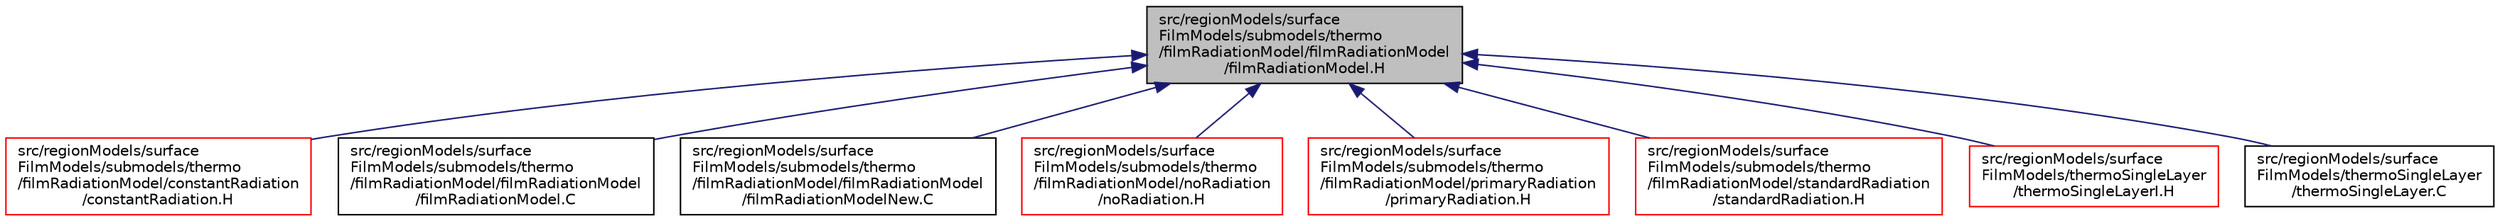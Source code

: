 digraph "src/regionModels/surfaceFilmModels/submodels/thermo/filmRadiationModel/filmRadiationModel/filmRadiationModel.H"
{
  bgcolor="transparent";
  edge [fontname="Helvetica",fontsize="10",labelfontname="Helvetica",labelfontsize="10"];
  node [fontname="Helvetica",fontsize="10",shape=record];
  Node348 [label="src/regionModels/surface\lFilmModels/submodels/thermo\l/filmRadiationModel/filmRadiationModel\l/filmRadiationModel.H",height=0.2,width=0.4,color="black", fillcolor="grey75", style="filled", fontcolor="black"];
  Node348 -> Node349 [dir="back",color="midnightblue",fontsize="10",style="solid",fontname="Helvetica"];
  Node349 [label="src/regionModels/surface\lFilmModels/submodels/thermo\l/filmRadiationModel/constantRadiation\l/constantRadiation.H",height=0.2,width=0.4,color="red",URL="$a14339.html"];
  Node348 -> Node351 [dir="back",color="midnightblue",fontsize="10",style="solid",fontname="Helvetica"];
  Node351 [label="src/regionModels/surface\lFilmModels/submodels/thermo\l/filmRadiationModel/filmRadiationModel\l/filmRadiationModel.C",height=0.2,width=0.4,color="black",URL="$a14342.html"];
  Node348 -> Node352 [dir="back",color="midnightblue",fontsize="10",style="solid",fontname="Helvetica"];
  Node352 [label="src/regionModels/surface\lFilmModels/submodels/thermo\l/filmRadiationModel/filmRadiationModel\l/filmRadiationModelNew.C",height=0.2,width=0.4,color="black",URL="$a14348.html"];
  Node348 -> Node353 [dir="back",color="midnightblue",fontsize="10",style="solid",fontname="Helvetica"];
  Node353 [label="src/regionModels/surface\lFilmModels/submodels/thermo\l/filmRadiationModel/noRadiation\l/noRadiation.H",height=0.2,width=0.4,color="red",URL="$a41939.html"];
  Node348 -> Node355 [dir="back",color="midnightblue",fontsize="10",style="solid",fontname="Helvetica"];
  Node355 [label="src/regionModels/surface\lFilmModels/submodels/thermo\l/filmRadiationModel/primaryRadiation\l/primaryRadiation.H",height=0.2,width=0.4,color="red",URL="$a14360.html"];
  Node348 -> Node357 [dir="back",color="midnightblue",fontsize="10",style="solid",fontname="Helvetica"];
  Node357 [label="src/regionModels/surface\lFilmModels/submodels/thermo\l/filmRadiationModel/standardRadiation\l/standardRadiation.H",height=0.2,width=0.4,color="red",URL="$a14366.html"];
  Node348 -> Node359 [dir="back",color="midnightblue",fontsize="10",style="solid",fontname="Helvetica"];
  Node359 [label="src/regionModels/surface\lFilmModels/thermoSingleLayer\l/thermoSingleLayerI.H",height=0.2,width=0.4,color="red",URL="$a14462.html"];
  Node348 -> Node367 [dir="back",color="midnightblue",fontsize="10",style="solid",fontname="Helvetica"];
  Node367 [label="src/regionModels/surface\lFilmModels/thermoSingleLayer\l/thermoSingleLayer.C",height=0.2,width=0.4,color="black",URL="$a14456.html"];
}
